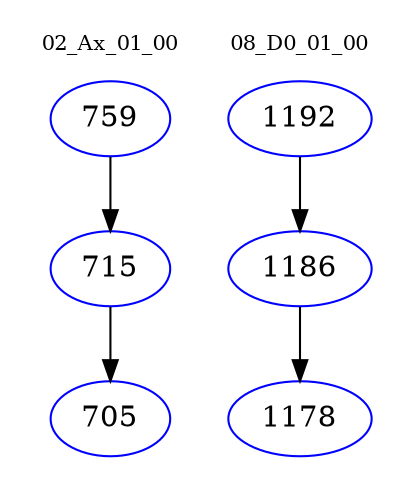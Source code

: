 digraph{
subgraph cluster_0 {
color = white
label = "02_Ax_01_00";
fontsize=10;
T0_759 [label="759", color="blue"]
T0_759 -> T0_715 [color="black"]
T0_715 [label="715", color="blue"]
T0_715 -> T0_705 [color="black"]
T0_705 [label="705", color="blue"]
}
subgraph cluster_1 {
color = white
label = "08_D0_01_00";
fontsize=10;
T1_1192 [label="1192", color="blue"]
T1_1192 -> T1_1186 [color="black"]
T1_1186 [label="1186", color="blue"]
T1_1186 -> T1_1178 [color="black"]
T1_1178 [label="1178", color="blue"]
}
}
